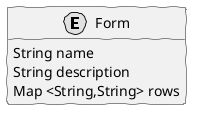 @startuml  dm.png
skinparam handwritten true
skinparam monochrome true
skinparam packageStyle rect
skinparam defaultFontName FG Virgil
skinparam shadowing false

hide empty methods

class Form << (E,yellow) >> {
	String name
	String description
  Map <String,String> rows
}

@enduml
